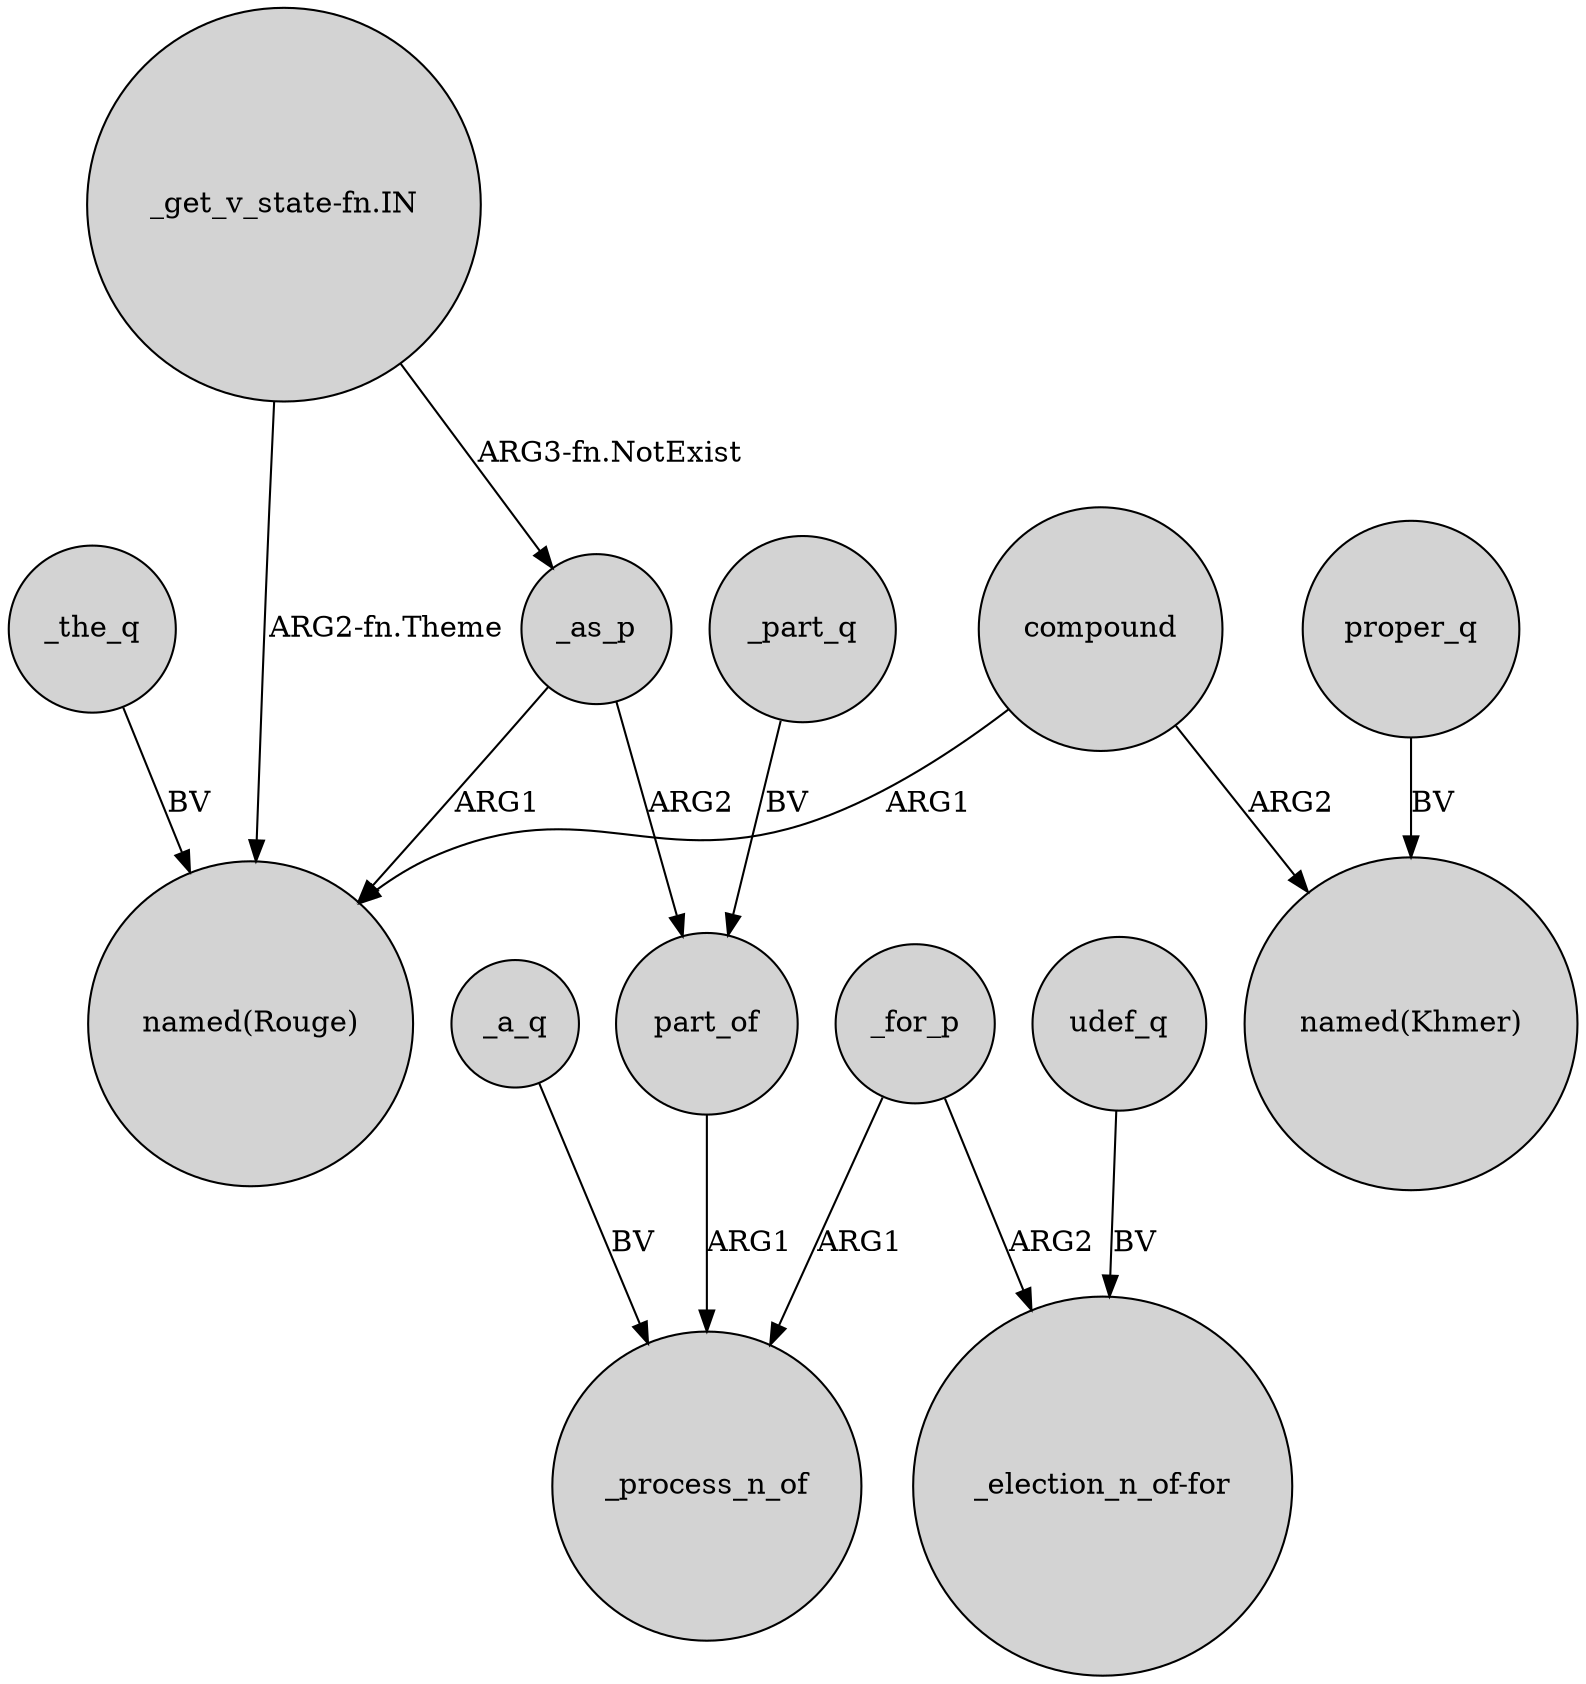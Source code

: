 digraph {
	node [shape=circle style=filled]
	_the_q -> "named(Rouge)" [label=BV]
	_a_q -> _process_n_of [label=BV]
	_as_p -> "named(Rouge)" [label=ARG1]
	part_of -> _process_n_of [label=ARG1]
	"_get_v_state-fn.IN" -> _as_p [label="ARG3-fn.NotExist"]
	_for_p -> _process_n_of [label=ARG1]
	udef_q -> "_election_n_of-for" [label=BV]
	_as_p -> part_of [label=ARG2]
	proper_q -> "named(Khmer)" [label=BV]
	compound -> "named(Rouge)" [label=ARG1]
	_part_q -> part_of [label=BV]
	compound -> "named(Khmer)" [label=ARG2]
	_for_p -> "_election_n_of-for" [label=ARG2]
	"_get_v_state-fn.IN" -> "named(Rouge)" [label="ARG2-fn.Theme"]
}
